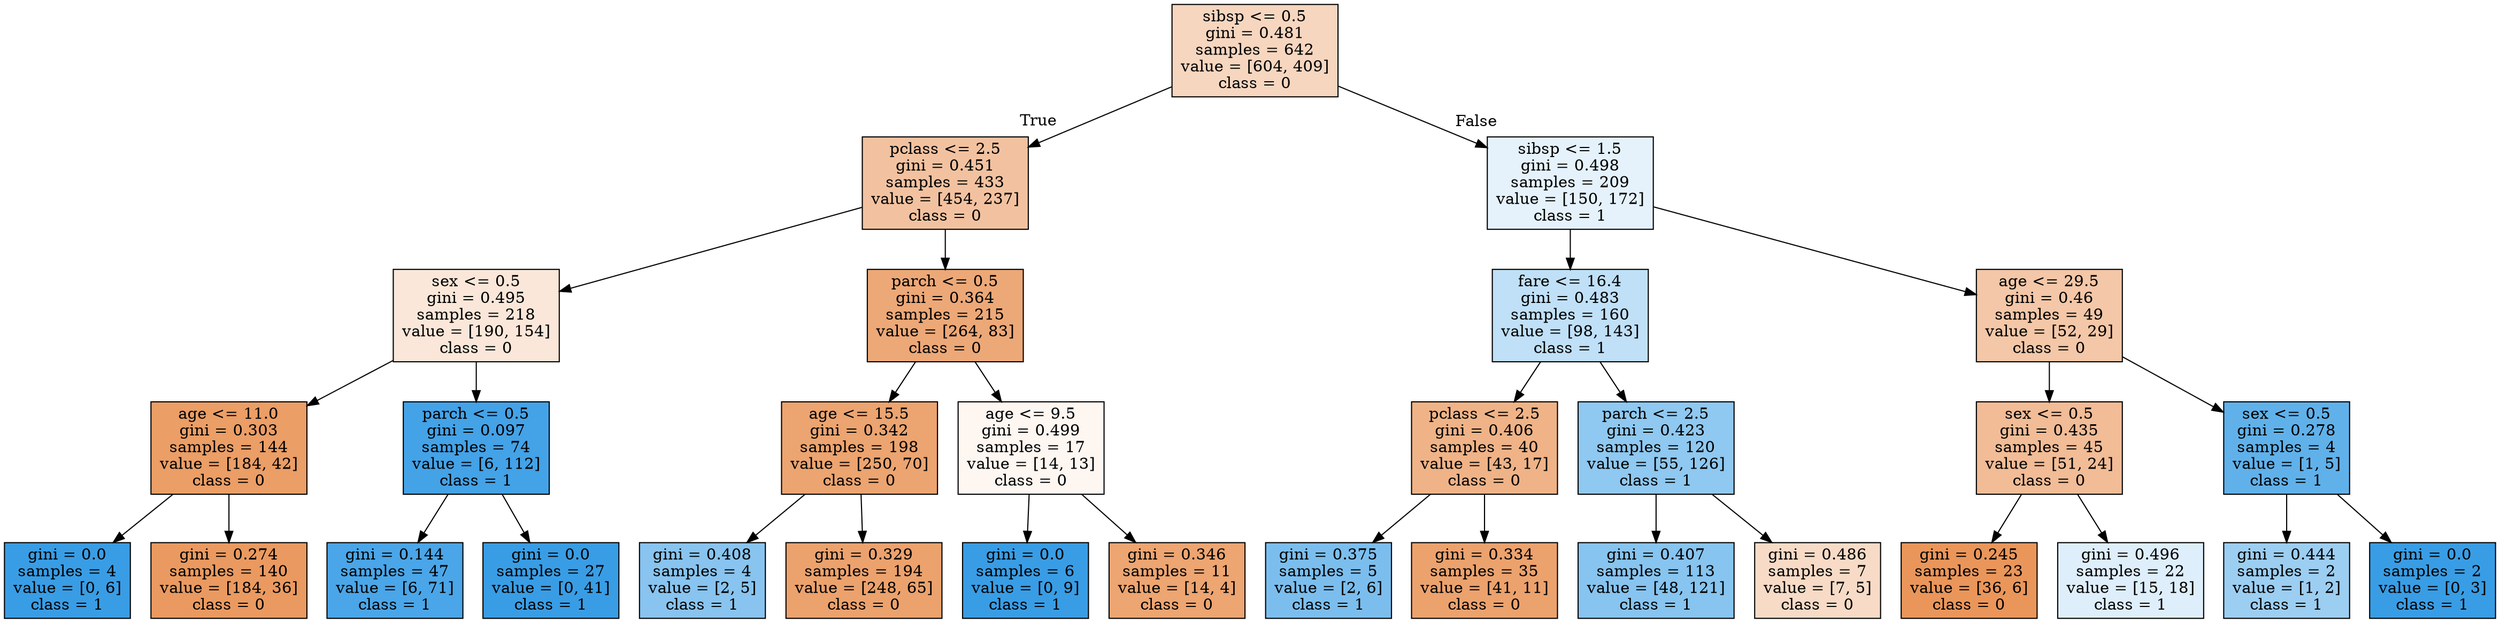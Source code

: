 digraph Tree {
node [shape=box, style="filled", color="black"] ;
graph [ranksep=equally, splines=polyline] ;
0 [label="sibsp <= 0.5\ngini = 0.481\nsamples = 642\nvalue = [604, 409]\nclass = 0", fillcolor="#e5813952"] ;
1 [label="pclass <= 2.5\ngini = 0.451\nsamples = 433\nvalue = [454, 237]\nclass = 0", fillcolor="#e581397a"] ;
0 -> 1 [labeldistance=2.5, labelangle=45, headlabel="True"] ;
2 [label="sex <= 0.5\ngini = 0.495\nsamples = 218\nvalue = [190, 154]\nclass = 0", fillcolor="#e5813930"] ;
1 -> 2 ;
3 [label="age <= 11.0\ngini = 0.303\nsamples = 144\nvalue = [184, 42]\nclass = 0", fillcolor="#e58139c5"] ;
2 -> 3 ;
4 [label="gini = 0.0\nsamples = 4\nvalue = [0, 6]\nclass = 1", fillcolor="#399de5ff"] ;
3 -> 4 ;
5 [label="gini = 0.274\nsamples = 140\nvalue = [184, 36]\nclass = 0", fillcolor="#e58139cd"] ;
3 -> 5 ;
6 [label="parch <= 0.5\ngini = 0.097\nsamples = 74\nvalue = [6, 112]\nclass = 1", fillcolor="#399de5f1"] ;
2 -> 6 ;
7 [label="gini = 0.144\nsamples = 47\nvalue = [6, 71]\nclass = 1", fillcolor="#399de5e9"] ;
6 -> 7 ;
8 [label="gini = 0.0\nsamples = 27\nvalue = [0, 41]\nclass = 1", fillcolor="#399de5ff"] ;
6 -> 8 ;
9 [label="parch <= 0.5\ngini = 0.364\nsamples = 215\nvalue = [264, 83]\nclass = 0", fillcolor="#e58139af"] ;
1 -> 9 ;
10 [label="age <= 15.5\ngini = 0.342\nsamples = 198\nvalue = [250, 70]\nclass = 0", fillcolor="#e58139b8"] ;
9 -> 10 ;
11 [label="gini = 0.408\nsamples = 4\nvalue = [2, 5]\nclass = 1", fillcolor="#399de599"] ;
10 -> 11 ;
12 [label="gini = 0.329\nsamples = 194\nvalue = [248, 65]\nclass = 0", fillcolor="#e58139bc"] ;
10 -> 12 ;
13 [label="age <= 9.5\ngini = 0.499\nsamples = 17\nvalue = [14, 13]\nclass = 0", fillcolor="#e5813912"] ;
9 -> 13 ;
14 [label="gini = 0.0\nsamples = 6\nvalue = [0, 9]\nclass = 1", fillcolor="#399de5ff"] ;
13 -> 14 ;
15 [label="gini = 0.346\nsamples = 11\nvalue = [14, 4]\nclass = 0", fillcolor="#e58139b6"] ;
13 -> 15 ;
16 [label="sibsp <= 1.5\ngini = 0.498\nsamples = 209\nvalue = [150, 172]\nclass = 1", fillcolor="#399de521"] ;
0 -> 16 [labeldistance=2.5, labelangle=-45, headlabel="False"] ;
17 [label="fare <= 16.4\ngini = 0.483\nsamples = 160\nvalue = [98, 143]\nclass = 1", fillcolor="#399de550"] ;
16 -> 17 ;
18 [label="pclass <= 2.5\ngini = 0.406\nsamples = 40\nvalue = [43, 17]\nclass = 0", fillcolor="#e581399a"] ;
17 -> 18 ;
19 [label="gini = 0.375\nsamples = 5\nvalue = [2, 6]\nclass = 1", fillcolor="#399de5aa"] ;
18 -> 19 ;
20 [label="gini = 0.334\nsamples = 35\nvalue = [41, 11]\nclass = 0", fillcolor="#e58139bb"] ;
18 -> 20 ;
21 [label="parch <= 2.5\ngini = 0.423\nsamples = 120\nvalue = [55, 126]\nclass = 1", fillcolor="#399de590"] ;
17 -> 21 ;
22 [label="gini = 0.407\nsamples = 113\nvalue = [48, 121]\nclass = 1", fillcolor="#399de59a"] ;
21 -> 22 ;
23 [label="gini = 0.486\nsamples = 7\nvalue = [7, 5]\nclass = 0", fillcolor="#e5813949"] ;
21 -> 23 ;
24 [label="age <= 29.5\ngini = 0.46\nsamples = 49\nvalue = [52, 29]\nclass = 0", fillcolor="#e5813971"] ;
16 -> 24 ;
25 [label="sex <= 0.5\ngini = 0.435\nsamples = 45\nvalue = [51, 24]\nclass = 0", fillcolor="#e5813987"] ;
24 -> 25 ;
26 [label="gini = 0.245\nsamples = 23\nvalue = [36, 6]\nclass = 0", fillcolor="#e58139d4"] ;
25 -> 26 ;
27 [label="gini = 0.496\nsamples = 22\nvalue = [15, 18]\nclass = 1", fillcolor="#399de52a"] ;
25 -> 27 ;
28 [label="sex <= 0.5\ngini = 0.278\nsamples = 4\nvalue = [1, 5]\nclass = 1", fillcolor="#399de5cc"] ;
24 -> 28 ;
29 [label="gini = 0.444\nsamples = 2\nvalue = [1, 2]\nclass = 1", fillcolor="#399de57f"] ;
28 -> 29 ;
30 [label="gini = 0.0\nsamples = 2\nvalue = [0, 3]\nclass = 1", fillcolor="#399de5ff"] ;
28 -> 30 ;
{rank=same ; 0} ;
{rank=same ; 1; 16} ;
{rank=same ; 2; 9; 17; 24} ;
{rank=same ; 3; 6; 10; 13; 18; 21; 25; 28} ;
{rank=same ; 4; 5; 7; 8; 11; 12; 14; 15; 19; 20; 22; 23; 26; 27; 29; 30} ;
}